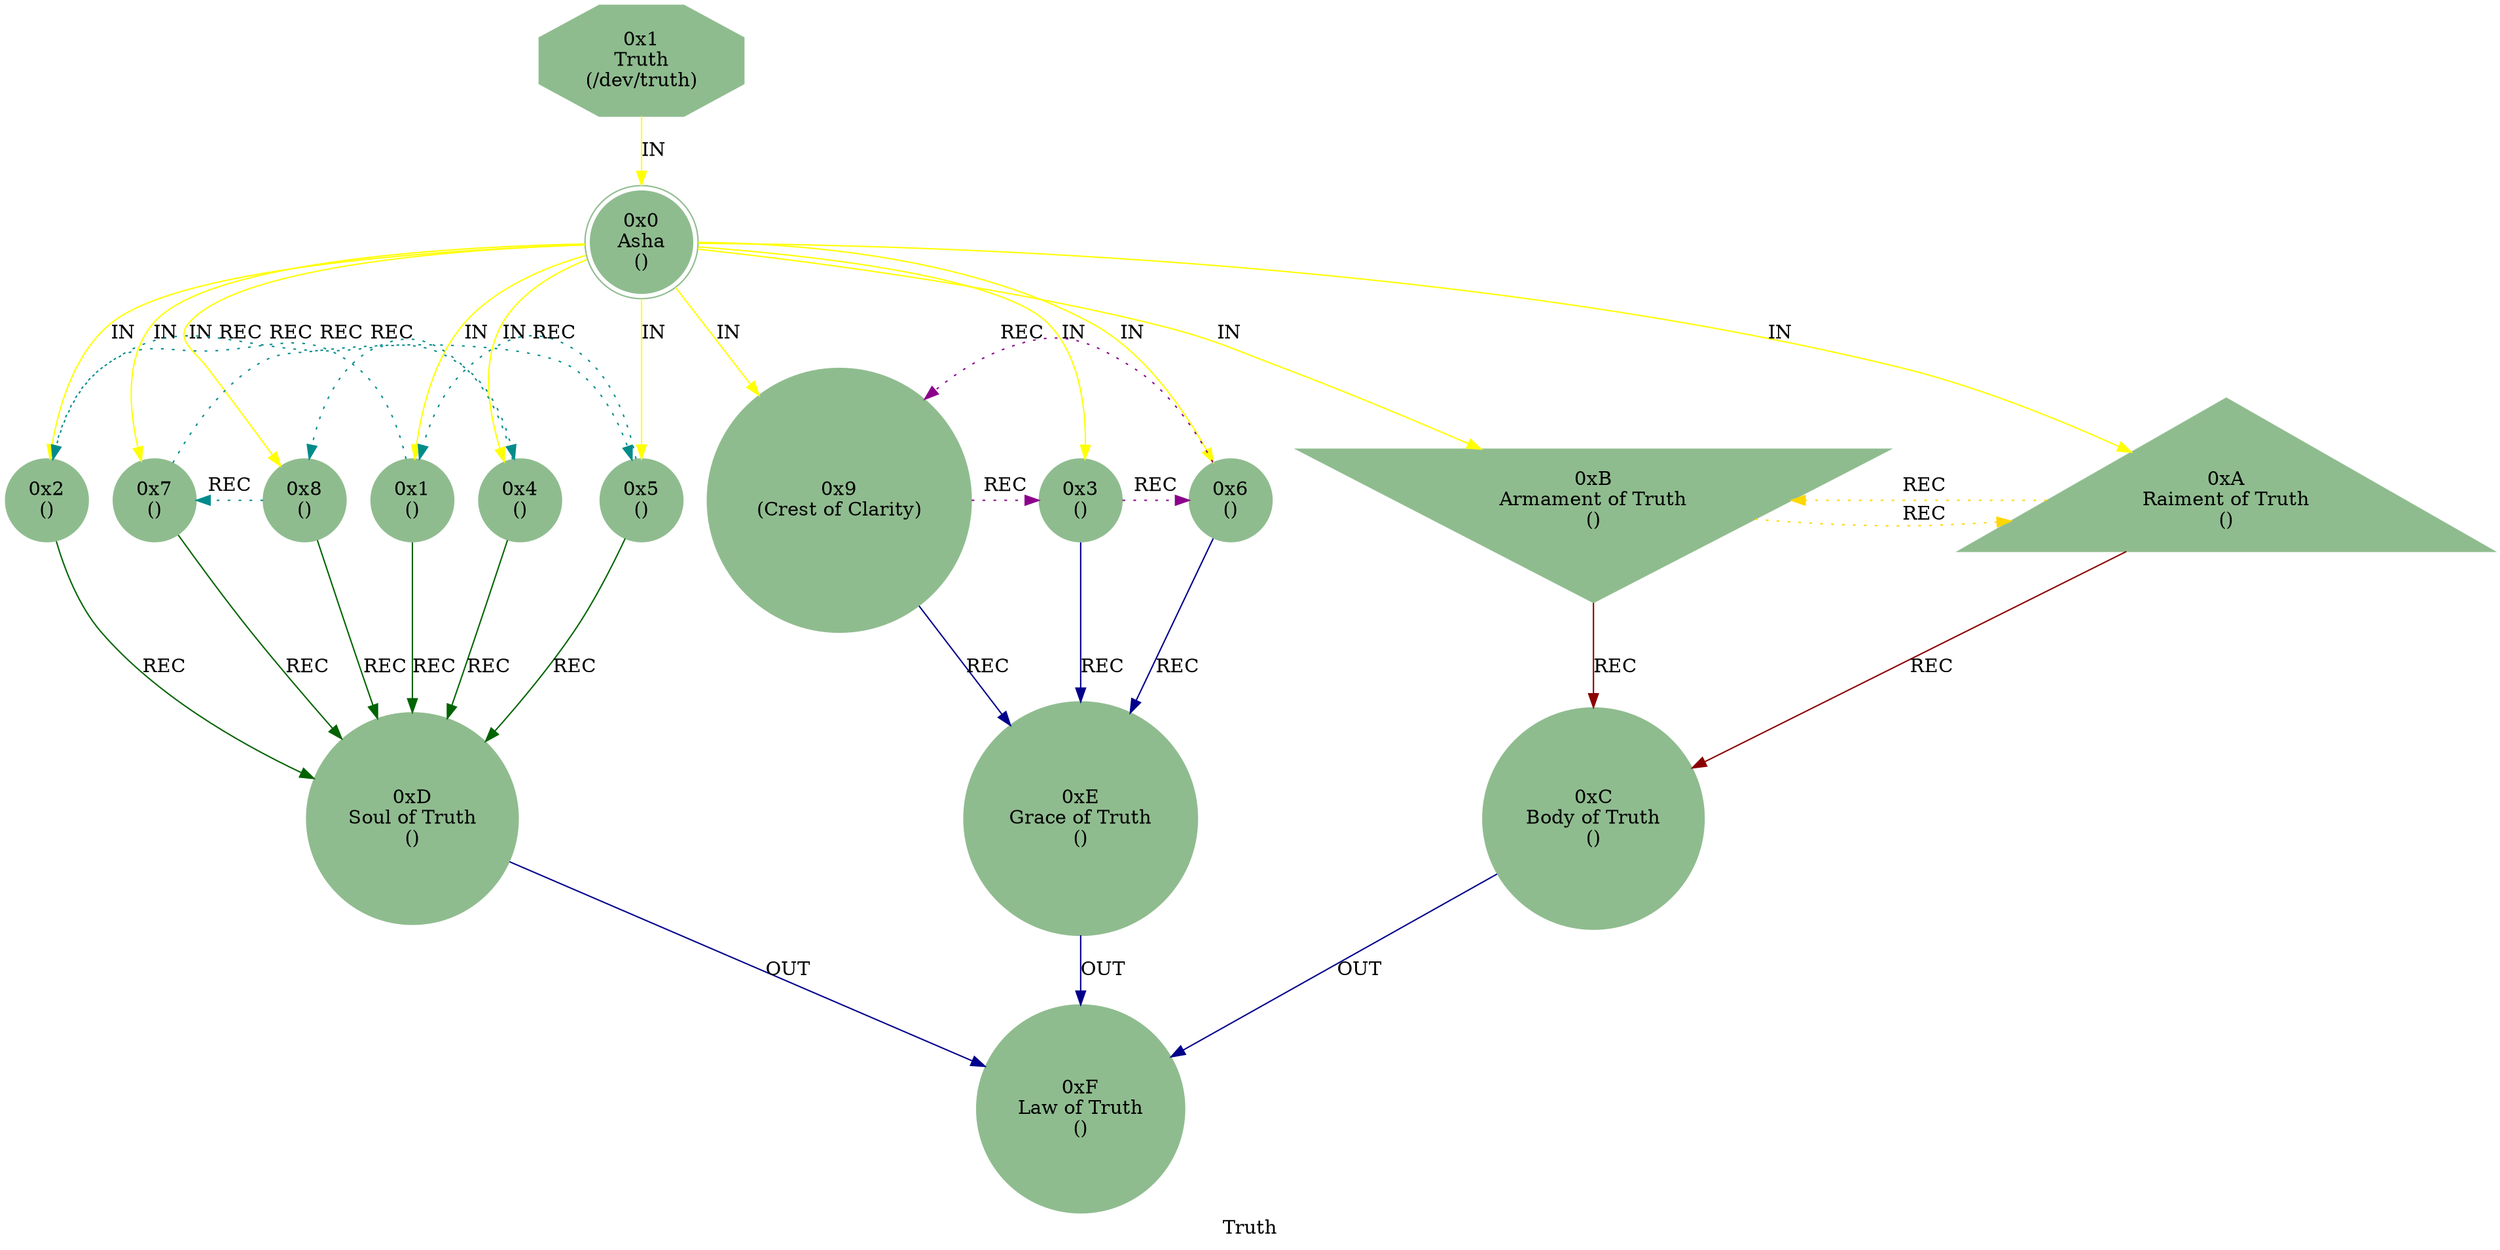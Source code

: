 strict digraph G {
    label = "Truth";
    style = filled;
    color = blue;
    comment = "";
    node [shape = polygon; sides = 8; style = filled; color = darkseagreen;];
    
    spark_1_mythos_t [label = "0x1\nTruth\n(/dev/truth)";];
    
    spark_0_truth_t [label = "0x0\nAsha\n()";shape = doublecircle;comment = "";];
    spark_1_truth_t [label = "0x1\n()";shape = circle;comment = "";];
    spark_2_truth_t [label = "0x2\n()";shape = circle;comment = "";];
    spark_3_truth_t [label = "0x3\n()";shape = circle;comment = "";];
    spark_4_truth_t [label = "0x4\n()";shape = circle;comment = "";];
    spark_5_truth_t [label = "0x5\n()";shape = circle;comment = "";];
    spark_6_truth_t [label = "0x6\n()";shape = circle;comment = "";];
    spark_7_truth_t [label = "0x7\n()";shape = circle;comment = "";];
    spark_8_truth_t [label = "0x8\n()";shape = circle;comment = "";];
    spark_9_truth_t [label = "0x9\n(Crest of Clarity)";shape = circle;comment = "";];
    spark_a_truth_t [label = "0xA\nRaiment of Truth\n()";shape = triangle;comment = "";];
    spark_b_truth_t [label = "0xB\nArmament of Truth\n()";shape = invtriangle;comment = "";];
    spark_c_truth_t [label = "0xC\nBody of Truth\n()";shape = circle;comment = "";];
    spark_d_truth_t [label = "0xD\nSoul of Truth\n()";shape = circle;comment = "";];
    spark_e_truth_t [label = "0xE\nGrace of Truth\n()";shape = circle;comment = "";];
    spark_f_truth_t [label = "0xF\nLaw of Truth\n()";shape = circle;comment = "";];
    
    // IN = Input
    // OUT = Output
    // REC = Recursion
    spark_1_mythos_t -> spark_0_truth_t -> {spark_a_truth_t spark_b_truth_t spark_1_truth_t spark_2_truth_t spark_3_truth_t spark_4_truth_t spark_5_truth_t spark_6_truth_t spark_7_truth_t spark_8_truth_t spark_9_truth_t} [label = "IN"; color = yellow; comment = "";];
    
    {spark_a_truth_t spark_b_truth_t} -> spark_c_truth_t [label = "REC"; color = darkred; comment = "";];
    {spark_1_truth_t spark_2_truth_t spark_4_truth_t spark_8_truth_t spark_7_truth_t spark_5_truth_t} -> spark_d_truth_t [label = "REC"; color = darkgreen; comment = "";];
    {spark_3_truth_t spark_6_truth_t spark_9_truth_t} -> spark_e_truth_t [label = "REC"; color = darkblue; comment = "";];
    
    spark_1_truth_t -> spark_2_truth_t -> spark_4_truth_t -> spark_8_truth_t -> spark_7_truth_t -> spark_5_truth_t -> spark_1_truth_t [label = "REC"; color = darkcyan; comment = ""; style = dotted; constraint = false;];
    spark_3_truth_t -> spark_6_truth_t -> spark_9_truth_t -> spark_3_truth_t [label = "REC"; color = darkmagenta; comment = ""; style = dotted; constraint = false;];
    spark_a_truth_t -> spark_b_truth_t -> spark_a_truth_t [label = "REC"; color = gold; comment = ""; style = dotted; constraint = false;];
    
    {spark_c_truth_t spark_d_truth_t spark_e_truth_t} -> spark_f_truth_t [label = "OUT"; color = darkblue; comment = "";];
}